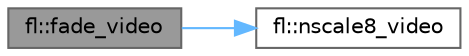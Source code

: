 digraph "fl::fade_video"
{
 // INTERACTIVE_SVG=YES
 // LATEX_PDF_SIZE
  bgcolor="transparent";
  edge [fontname=Helvetica,fontsize=10,labelfontname=Helvetica,labelfontsize=10];
  node [fontname=Helvetica,fontsize=10,shape=box,height=0.2,width=0.4];
  rankdir="LR";
  Node1 [id="Node000001",label="fl::fade_video",height=0.2,width=0.4,color="gray40", fillcolor="grey60", style="filled", fontcolor="black",tooltip=" "];
  Node1 -> Node2 [id="edge1_Node000001_Node000002",color="steelblue1",style="solid",tooltip=" "];
  Node2 [id="Node000002",label="fl::nscale8_video",height=0.2,width=0.4,color="grey40", fillcolor="white", style="filled",URL="$d4/d36/namespacefl_afeab8fee9825db38da61088d125dea42.html#afeab8fee9825db38da61088d125dea42",tooltip=" "];
}

